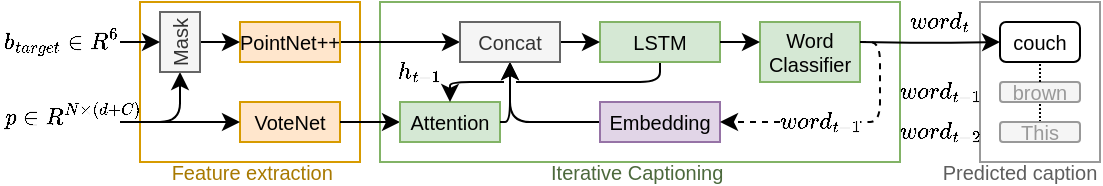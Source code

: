 <mxfile version="13.4.5" type="device"><diagram id="kZb77gxnURajdgShV5A9" name="Page-1"><mxGraphModel dx="825" dy="474" grid="1" gridSize="10" guides="1" tooltips="1" connect="1" arrows="1" fold="1" page="1" pageScale="1" pageWidth="827" pageHeight="1169" math="1" shadow="0"><root><mxCell id="0"/><mxCell id="1" parent="0"/><mxCell id="pNkrypJijbuyW5h-Bm0P-1" value="Attention" parent="0"/><mxCell id="pNkrypJijbuyW5h-Bm0P-2" value="" style="rounded=0;whiteSpace=wrap;html=1;glass=0;comic=0;strokeColor=#82b366;strokeWidth=1;fillColor=none;fontSize=10;" vertex="1" parent="pNkrypJijbuyW5h-Bm0P-1"><mxGeometry x="890" y="480" width="260" height="80" as="geometry"/></mxCell><mxCell id="pNkrypJijbuyW5h-Bm0P-3" value="" style="rounded=0;whiteSpace=wrap;html=1;glass=0;comic=0;strokeColor=#d79b00;fillColor=none;fontSize=10;strokeWidth=1;" vertex="1" parent="pNkrypJijbuyW5h-Bm0P-1"><mxGeometry x="770" y="480" width="110" height="80" as="geometry"/></mxCell><mxCell id="pNkrypJijbuyW5h-Bm0P-4" value="&lt;font style=&quot;font-size: 10px;&quot;&gt;VoteNet&lt;br style=&quot;font-size: 10px;&quot;&gt;&lt;/font&gt;" style="rounded=0;whiteSpace=wrap;html=1;fillColor=#ffe6cc;strokeColor=#d79b00;fontSize=10;" vertex="1" parent="pNkrypJijbuyW5h-Bm0P-1"><mxGeometry x="820" y="530" width="50" height="20" as="geometry"/></mxCell><mxCell id="pNkrypJijbuyW5h-Bm0P-5" value="Feature extraction&amp;nbsp;" style="text;html=1;strokeColor=none;fillColor=none;align=center;verticalAlign=middle;whiteSpace=wrap;rounded=0;glass=0;comic=0;fontSize=10;fontColor=#A87900;" vertex="1" parent="pNkrypJijbuyW5h-Bm0P-1"><mxGeometry x="775" y="560" width="105" height="10" as="geometry"/></mxCell><mxCell id="pNkrypJijbuyW5h-Bm0P-6" value="" style="endArrow=classic;html=1;exitX=1;exitY=0.5;exitDx=0;exitDy=0;fontSize=10;" edge="1" parent="pNkrypJijbuyW5h-Bm0P-1" source="pNkrypJijbuyW5h-Bm0P-4" target="pNkrypJijbuyW5h-Bm0P-14"><mxGeometry width="50" height="50" relative="1" as="geometry"><mxPoint x="740" y="500.0" as="sourcePoint"/><mxPoint x="770.0" y="500" as="targetPoint"/></mxGeometry></mxCell><mxCell id="pNkrypJijbuyW5h-Bm0P-7" value="" style="edgeStyle=orthogonalEdgeStyle;rounded=0;orthogonalLoop=1;jettySize=auto;html=1;fontSize=10;entryX=0;entryY=0.5;entryDx=0;entryDy=0;" edge="1" parent="pNkrypJijbuyW5h-Bm0P-1" source="pNkrypJijbuyW5h-Bm0P-8" target="pNkrypJijbuyW5h-Bm0P-76"><mxGeometry relative="1" as="geometry"><mxPoint x="850" y="500" as="targetPoint"/></mxGeometry></mxCell><mxCell id="pNkrypJijbuyW5h-Bm0P-8" value="&lt;font style=&quot;font-size: 10px;&quot;&gt;PointNet++&lt;br style=&quot;font-size: 10px;&quot;&gt;&lt;/font&gt;" style="rounded=0;whiteSpace=wrap;html=1;fillColor=#ffe6cc;strokeColor=#d79b00;fontSize=10;" vertex="1" parent="pNkrypJijbuyW5h-Bm0P-1"><mxGeometry x="820" y="490" width="50" height="20" as="geometry"/></mxCell><mxCell id="pNkrypJijbuyW5h-Bm0P-9" style="edgeStyle=orthogonalEdgeStyle;rounded=1;orthogonalLoop=1;jettySize=auto;html=1;fontSize=10;entryX=0;entryY=0.5;entryDx=0;entryDy=0;" edge="1" parent="pNkrypJijbuyW5h-Bm0P-1" target="pNkrypJijbuyW5h-Bm0P-11"><mxGeometry relative="1" as="geometry"><mxPoint x="770" y="540" as="sourcePoint"/><Array as="points"><mxPoint x="790" y="540"/></Array></mxGeometry></mxCell><mxCell id="pNkrypJijbuyW5h-Bm0P-10" value="" style="edgeStyle=orthogonalEdgeStyle;rounded=1;orthogonalLoop=1;jettySize=auto;html=1;fontSize=10;" edge="1" parent="pNkrypJijbuyW5h-Bm0P-1" source="pNkrypJijbuyW5h-Bm0P-11" target="pNkrypJijbuyW5h-Bm0P-8"><mxGeometry relative="1" as="geometry"/></mxCell><mxCell id="pNkrypJijbuyW5h-Bm0P-11" value="&lt;font style=&quot;font-size: 10px;&quot;&gt;Mask&lt;/font&gt;" style="rounded=0;whiteSpace=wrap;html=1;fillColor=#f5f5f5;strokeColor=#666666;fontColor=#333333;fontSize=10;rotation=-90;" vertex="1" parent="pNkrypJijbuyW5h-Bm0P-1"><mxGeometry x="775" y="490" width="30" height="20" as="geometry"/></mxCell><mxCell id="pNkrypJijbuyW5h-Bm0P-12" value="Iterative Captioning&amp;nbsp;" style="text;html=1;strokeColor=none;fillColor=none;align=center;verticalAlign=middle;whiteSpace=wrap;rounded=0;glass=0;comic=0;fontSize=10;fontColor=#4C693C;" vertex="1" parent="pNkrypJijbuyW5h-Bm0P-1"><mxGeometry x="890" y="560" width="260" height="10" as="geometry"/></mxCell><mxCell id="pNkrypJijbuyW5h-Bm0P-13" value="" style="endArrow=classic;html=1;entryX=0;entryY=0.5;entryDx=0;entryDy=0;fontSize=10;exitX=1;exitY=0.5;exitDx=0;exitDy=0;" edge="1" parent="pNkrypJijbuyW5h-Bm0P-1"><mxGeometry width="50" height="50" relative="1" as="geometry"><mxPoint x="760" y="540" as="sourcePoint"/><mxPoint x="820" y="540" as="targetPoint"/></mxGeometry></mxCell><mxCell id="pNkrypJijbuyW5h-Bm0P-14" value="&lt;span style=&quot;font-size: 10px;&quot;&gt;Attention&lt;br style=&quot;font-size: 10px;&quot;&gt;&lt;/span&gt;" style="rounded=0;whiteSpace=wrap;html=1;fillColor=#d5e8d4;strokeColor=#82b366;fontSize=10;" vertex="1" parent="pNkrypJijbuyW5h-Bm0P-1"><mxGeometry x="900" y="530" width="50" height="20" as="geometry"/></mxCell><mxCell id="pNkrypJijbuyW5h-Bm0P-15" value="$$h _{t-1}$$" style="text;html=1;strokeColor=none;fillColor=none;align=center;verticalAlign=middle;whiteSpace=wrap;rounded=0;fontSize=10;" vertex="1" parent="pNkrypJijbuyW5h-Bm0P-1"><mxGeometry x="900" y="510" width="20" height="10" as="geometry"/></mxCell><mxCell id="pNkrypJijbuyW5h-Bm0P-16" value="" style="endArrow=classic;html=1;fontSize=10;exitX=1;exitY=0.5;exitDx=0;exitDy=0;entryX=0.5;entryY=0;entryDx=0;entryDy=0;" edge="1" parent="pNkrypJijbuyW5h-Bm0P-1" source="pNkrypJijbuyW5h-Bm0P-62" target="pNkrypJijbuyW5h-Bm0P-11"><mxGeometry width="50" height="50" relative="1" as="geometry"><mxPoint x="740" y="460" as="sourcePoint"/><mxPoint x="790" y="410" as="targetPoint"/></mxGeometry></mxCell><mxCell id="pNkrypJijbuyW5h-Bm0P-17" value="" style="edgeStyle=orthogonalEdgeStyle;rounded=1;orthogonalLoop=1;jettySize=auto;html=1;fontSize=10;entryX=0.5;entryY=1;entryDx=0;entryDy=0;" edge="1" parent="pNkrypJijbuyW5h-Bm0P-1" source="pNkrypJijbuyW5h-Bm0P-77" target="pNkrypJijbuyW5h-Bm0P-76"><mxGeometry relative="1" as="geometry"><mxPoint x="980" y="510" as="targetPoint"/><Array as="points"><mxPoint x="955" y="540"/></Array></mxGeometry></mxCell><mxCell id="pNkrypJijbuyW5h-Bm0P-18" value="" style="endArrow=classic;html=1;fontSize=10;entryX=0.5;entryY=1;entryDx=0;entryDy=0;exitX=1;exitY=0.5;exitDx=0;exitDy=0;" edge="1" parent="pNkrypJijbuyW5h-Bm0P-1" source="pNkrypJijbuyW5h-Bm0P-14" target="pNkrypJijbuyW5h-Bm0P-76"><mxGeometry width="50" height="50" relative="1" as="geometry"><mxPoint x="860" y="490" as="sourcePoint"/><mxPoint x="910" y="440" as="targetPoint"/><Array as="points"><mxPoint x="955" y="540"/></Array></mxGeometry></mxCell><mxCell id="pNkrypJijbuyW5h-Bm0P-19" value="" style="endArrow=classic;html=1;exitX=0.5;exitY=1;exitDx=0;exitDy=0;jumpStyle=gap;fontSize=10;entryX=0.5;entryY=0;entryDx=0;entryDy=0;" edge="1" parent="pNkrypJijbuyW5h-Bm0P-1" source="pNkrypJijbuyW5h-Bm0P-64" target="pNkrypJijbuyW5h-Bm0P-14"><mxGeometry width="50" height="50" relative="1" as="geometry"><mxPoint x="700" y="550" as="sourcePoint"/><mxPoint x="950" y="470" as="targetPoint"/><Array as="points"><mxPoint x="1030" y="520"/><mxPoint x="925" y="520"/></Array></mxGeometry></mxCell><mxCell id="pNkrypJijbuyW5h-Bm0P-20" value="VoteNet" visible="0" parent="0"/><mxCell id="pNkrypJijbuyW5h-Bm0P-21" value="" style="rounded=0;whiteSpace=wrap;html=1;glass=0;comic=0;strokeColor=#d79b00;fillColor=none;fontSize=13;strokeWidth=2;" vertex="1" parent="pNkrypJijbuyW5h-Bm0P-20"><mxGeometry x="860" y="660" width="260" height="120" as="geometry"/></mxCell><mxCell id="pNkrypJijbuyW5h-Bm0P-22" value="&lt;font style=&quot;font-size: 13px;&quot;&gt;VoteNet&lt;br style=&quot;font-size: 13px;&quot;&gt;&lt;/font&gt;" style="rounded=0;whiteSpace=wrap;html=1;fillColor=#ffe6cc;strokeColor=#d79b00;fontSize=13;" vertex="1" parent="pNkrypJijbuyW5h-Bm0P-20"><mxGeometry x="870" y="670" width="80" height="40" as="geometry"/></mxCell><mxCell id="pNkrypJijbuyW5h-Bm0P-23" value="Feature extraction&amp;nbsp;" style="text;html=1;strokeColor=none;fillColor=none;align=center;verticalAlign=middle;whiteSpace=wrap;rounded=0;glass=0;comic=0;fontSize=13;fontColor=#A87900;" vertex="1" parent="pNkrypJijbuyW5h-Bm0P-20"><mxGeometry x="860" y="780" width="260" height="20" as="geometry"/></mxCell><mxCell id="pNkrypJijbuyW5h-Bm0P-24" value="&lt;font style=&quot;font-size: 13px;&quot;&gt;Avg Pool&lt;/font&gt;" style="rounded=0;whiteSpace=wrap;html=1;fillColor=#f5f5f5;strokeColor=#666666;fontColor=#333333;fontSize=13;" vertex="1" parent="pNkrypJijbuyW5h-Bm0P-20"><mxGeometry x="970" y="610" width="70" height="20" as="geometry"/></mxCell><mxCell id="pNkrypJijbuyW5h-Bm0P-25" value="" style="edgeStyle=orthogonalEdgeStyle;rounded=0;orthogonalLoop=1;jettySize=auto;html=1;fontSize=13;fontColor=#999999;entryX=0;entryY=0.5;entryDx=0;entryDy=0;" edge="1" parent="pNkrypJijbuyW5h-Bm0P-20" source="pNkrypJijbuyW5h-Bm0P-24" target="pNkrypJijbuyW5h-Bm0P-76"><mxGeometry relative="1" as="geometry"><mxPoint x="1000" y="690" as="targetPoint"/></mxGeometry></mxCell><mxCell id="pNkrypJijbuyW5h-Bm0P-26" value="" style="group" vertex="1" connectable="0" parent="pNkrypJijbuyW5h-Bm0P-20"><mxGeometry x="980" y="670" width="50" height="40" as="geometry"/></mxCell><mxCell id="pNkrypJijbuyW5h-Bm0P-27" value="" style="rounded=0;whiteSpace=wrap;html=1;fillColor=#ffe6cc;strokeColor=#d79b00;" vertex="1" parent="pNkrypJijbuyW5h-Bm0P-26"><mxGeometry width="50" height="10" as="geometry"/></mxCell><mxCell id="pNkrypJijbuyW5h-Bm0P-28" value="" style="rounded=0;whiteSpace=wrap;html=1;fillColor=#ffe6cc;strokeColor=#d79b00;" vertex="1" parent="pNkrypJijbuyW5h-Bm0P-26"><mxGeometry y="10" width="50" height="10" as="geometry"/></mxCell><mxCell id="pNkrypJijbuyW5h-Bm0P-29" value="" style="rounded=0;whiteSpace=wrap;html=1;fillColor=#ffe6cc;strokeColor=#d79b00;" vertex="1" parent="pNkrypJijbuyW5h-Bm0P-26"><mxGeometry y="20" width="50" height="10" as="geometry"/></mxCell><mxCell id="pNkrypJijbuyW5h-Bm0P-30" value="" style="rounded=0;whiteSpace=wrap;html=1;fillColor=#ffe6cc;strokeColor=#d79b00;" vertex="1" parent="pNkrypJijbuyW5h-Bm0P-26"><mxGeometry y="30" width="50" height="10" as="geometry"/></mxCell><mxCell id="pNkrypJijbuyW5h-Bm0P-31" value="$$obj\_feats$$" style="text;html=1;strokeColor=none;fillColor=none;align=center;verticalAlign=middle;whiteSpace=wrap;rounded=0;" vertex="1" parent="pNkrypJijbuyW5h-Bm0P-20"><mxGeometry x="980" y="710" width="50" height="20" as="geometry"/></mxCell><mxCell id="pNkrypJijbuyW5h-Bm0P-32" value="" style="endArrow=classic;html=1;exitX=1;exitY=0.5;exitDx=0;exitDy=0;entryX=0;entryY=0;entryDx=0;entryDy=0;" edge="1" parent="pNkrypJijbuyW5h-Bm0P-20" source="pNkrypJijbuyW5h-Bm0P-22" target="pNkrypJijbuyW5h-Bm0P-29"><mxGeometry width="50" height="50" relative="1" as="geometry"><mxPoint x="966" y="810" as="sourcePoint"/><mxPoint x="970" y="810" as="targetPoint"/></mxGeometry></mxCell><mxCell id="pNkrypJijbuyW5h-Bm0P-33" value="" style="endArrow=classic;html=1;exitX=0.5;exitY=0;exitDx=0;exitDy=0;" edge="1" parent="pNkrypJijbuyW5h-Bm0P-20" source="pNkrypJijbuyW5h-Bm0P-27" target="pNkrypJijbuyW5h-Bm0P-24"><mxGeometry width="50" height="50" relative="1" as="geometry"><mxPoint x="1060" y="890" as="sourcePoint"/><mxPoint x="1110" y="840" as="targetPoint"/></mxGeometry></mxCell><mxCell id="pNkrypJijbuyW5h-Bm0P-34" value="" style="edgeStyle=orthogonalEdgeStyle;rounded=0;orthogonalLoop=1;jettySize=auto;html=1;entryX=0;entryY=0.5;entryDx=0;entryDy=0;" edge="1" parent="pNkrypJijbuyW5h-Bm0P-20" source="pNkrypJijbuyW5h-Bm0P-35" target="pNkrypJijbuyW5h-Bm0P-40"><mxGeometry relative="1" as="geometry"><mxPoint x="984" y="770" as="targetPoint"/></mxGeometry></mxCell><mxCell id="pNkrypJijbuyW5h-Bm0P-35" value="&lt;font style=&quot;font-size: 13px;&quot;&gt;PointNet++&lt;br style=&quot;font-size: 13px;&quot;&gt;&lt;/font&gt;" style="rounded=0;whiteSpace=wrap;html=1;fillColor=#ffe6cc;strokeColor=#d79b00;fontSize=13;" vertex="1" parent="pNkrypJijbuyW5h-Bm0P-20"><mxGeometry x="870" y="730" width="80" height="40" as="geometry"/></mxCell><mxCell id="pNkrypJijbuyW5h-Bm0P-36" style="edgeStyle=orthogonalEdgeStyle;rounded=1;orthogonalLoop=1;jettySize=auto;html=1;" edge="1" parent="pNkrypJijbuyW5h-Bm0P-20" target="pNkrypJijbuyW5h-Bm0P-39"><mxGeometry relative="1" as="geometry"><mxPoint x="800" y="690" as="sourcePoint"/></mxGeometry></mxCell><mxCell id="pNkrypJijbuyW5h-Bm0P-37" value="" style="edgeStyle=orthogonalEdgeStyle;rounded=1;orthogonalLoop=1;jettySize=auto;html=1;" edge="1" parent="pNkrypJijbuyW5h-Bm0P-20" target="pNkrypJijbuyW5h-Bm0P-39"><mxGeometry relative="1" as="geometry"><mxPoint x="800" y="750" as="sourcePoint"/></mxGeometry></mxCell><mxCell id="pNkrypJijbuyW5h-Bm0P-38" value="" style="edgeStyle=orthogonalEdgeStyle;rounded=1;orthogonalLoop=1;jettySize=auto;html=1;" edge="1" parent="pNkrypJijbuyW5h-Bm0P-20" source="pNkrypJijbuyW5h-Bm0P-39" target="pNkrypJijbuyW5h-Bm0P-35"><mxGeometry relative="1" as="geometry"/></mxCell><mxCell id="pNkrypJijbuyW5h-Bm0P-39" value="&lt;font style=&quot;font-size: 13px;&quot;&gt;Mask&lt;/font&gt;" style="rounded=0;whiteSpace=wrap;html=1;fillColor=#f5f5f5;strokeColor=#666666;fontColor=#333333;fontSize=13;rotation=-90;" vertex="1" parent="pNkrypJijbuyW5h-Bm0P-20"><mxGeometry x="800" y="740" width="60" height="20" as="geometry"/></mxCell><mxCell id="pNkrypJijbuyW5h-Bm0P-40" value="" style="rounded=0;whiteSpace=wrap;html=1;fillColor=#ffe6cc;strokeColor=#d79b00;" vertex="1" parent="pNkrypJijbuyW5h-Bm0P-20"><mxGeometry x="980" y="745" width="50" height="10" as="geometry"/></mxCell><mxCell id="pNkrypJijbuyW5h-Bm0P-41" value="$$feats$$" style="text;html=1;strokeColor=none;fillColor=none;align=center;verticalAlign=middle;whiteSpace=wrap;rounded=0;" vertex="1" parent="pNkrypJijbuyW5h-Bm0P-20"><mxGeometry x="985" y="755" width="40" height="20" as="geometry"/></mxCell><mxCell id="pNkrypJijbuyW5h-Bm0P-42" value="" style="endArrow=classic;html=1;entryX=0.5;entryY=1;entryDx=0;entryDy=0;exitX=1;exitY=0.5;exitDx=0;exitDy=0;" edge="1" parent="pNkrypJijbuyW5h-Bm0P-20" source="pNkrypJijbuyW5h-Bm0P-40" target="pNkrypJijbuyW5h-Bm0P-76"><mxGeometry width="50" height="50" relative="1" as="geometry"><mxPoint x="1190" y="810" as="sourcePoint"/><mxPoint x="1240" y="760" as="targetPoint"/><Array as="points"><mxPoint x="1100" y="750"/></Array></mxGeometry></mxCell><mxCell id="pNkrypJijbuyW5h-Bm0P-43" value="" style="rounded=0;whiteSpace=wrap;html=1;glass=0;comic=0;strokeColor=#82b366;strokeWidth=2;fillColor=none;fontSize=13;" vertex="1" parent="pNkrypJijbuyW5h-Bm0P-20"><mxGeometry x="960" y="540" width="380" height="110" as="geometry"/></mxCell><mxCell id="pNkrypJijbuyW5h-Bm0P-44" value="Iterative Captioning&amp;nbsp;" style="text;html=1;strokeColor=none;fillColor=none;align=center;verticalAlign=middle;whiteSpace=wrap;rounded=0;glass=0;comic=0;fontSize=13;fontColor=#4C693C;" vertex="1" parent="pNkrypJijbuyW5h-Bm0P-20"><mxGeometry x="960" y="520" width="390" height="20" as="geometry"/></mxCell><mxCell id="pNkrypJijbuyW5h-Bm0P-45" value="PointNet" visible="0" parent="0"/><mxCell id="pNkrypJijbuyW5h-Bm0P-46" value="Feature extraction&amp;nbsp;" style="text;html=1;strokeColor=none;fillColor=none;align=center;verticalAlign=middle;whiteSpace=wrap;rounded=0;glass=0;comic=0;fontSize=13;fontColor=#A87900;" vertex="1" parent="pNkrypJijbuyW5h-Bm0P-45"><mxGeometry x="860" y="720" width="260" height="20" as="geometry"/></mxCell><mxCell id="pNkrypJijbuyW5h-Bm0P-47" value="" style="rounded=0;whiteSpace=wrap;html=1;glass=0;comic=0;strokeColor=#d79b00;fillColor=none;fontSize=13;strokeWidth=2;" vertex="1" parent="pNkrypJijbuyW5h-Bm0P-45"><mxGeometry x="860" y="660" width="260" height="60" as="geometry"/></mxCell><mxCell id="pNkrypJijbuyW5h-Bm0P-48" value="" style="edgeStyle=orthogonalEdgeStyle;rounded=0;orthogonalLoop=1;jettySize=auto;html=1;entryX=0;entryY=0.5;entryDx=0;entryDy=0;" edge="1" parent="pNkrypJijbuyW5h-Bm0P-45" source="pNkrypJijbuyW5h-Bm0P-49" target="pNkrypJijbuyW5h-Bm0P-54"><mxGeometry relative="1" as="geometry"><mxPoint x="984" y="690" as="targetPoint"/></mxGeometry></mxCell><mxCell id="pNkrypJijbuyW5h-Bm0P-49" value="&lt;font style=&quot;font-size: 13px;&quot;&gt;PointNet++&lt;br style=&quot;font-size: 13px;&quot;&gt;&lt;/font&gt;" style="rounded=0;whiteSpace=wrap;html=1;fillColor=#ffe6cc;strokeColor=#d79b00;fontSize=13;" vertex="1" parent="pNkrypJijbuyW5h-Bm0P-45"><mxGeometry x="870" y="670" width="80" height="40" as="geometry"/></mxCell><mxCell id="pNkrypJijbuyW5h-Bm0P-50" style="edgeStyle=orthogonalEdgeStyle;rounded=1;orthogonalLoop=1;jettySize=auto;html=1;" edge="1" parent="pNkrypJijbuyW5h-Bm0P-45" target="pNkrypJijbuyW5h-Bm0P-53"><mxGeometry relative="1" as="geometry"><mxPoint x="800" y="690" as="sourcePoint"/></mxGeometry></mxCell><mxCell id="pNkrypJijbuyW5h-Bm0P-51" value="" style="edgeStyle=orthogonalEdgeStyle;rounded=1;orthogonalLoop=1;jettySize=auto;html=1;" edge="1" parent="pNkrypJijbuyW5h-Bm0P-45" target="pNkrypJijbuyW5h-Bm0P-53"><mxGeometry relative="1" as="geometry"><mxPoint x="800" y="750" as="sourcePoint"/><Array as="points"><mxPoint x="800" y="750"/><mxPoint x="830" y="750"/></Array></mxGeometry></mxCell><mxCell id="pNkrypJijbuyW5h-Bm0P-52" value="" style="edgeStyle=orthogonalEdgeStyle;rounded=1;orthogonalLoop=1;jettySize=auto;html=1;" edge="1" parent="pNkrypJijbuyW5h-Bm0P-45" source="pNkrypJijbuyW5h-Bm0P-53" target="pNkrypJijbuyW5h-Bm0P-49"><mxGeometry relative="1" as="geometry"/></mxCell><mxCell id="pNkrypJijbuyW5h-Bm0P-53" value="&lt;font style=&quot;font-size: 13px;&quot;&gt;Mask&lt;/font&gt;" style="rounded=0;whiteSpace=wrap;html=1;fillColor=#f5f5f5;strokeColor=#666666;fontColor=#333333;fontSize=13;rotation=-90;" vertex="1" parent="pNkrypJijbuyW5h-Bm0P-45"><mxGeometry x="800" y="680" width="60" height="20" as="geometry"/></mxCell><mxCell id="pNkrypJijbuyW5h-Bm0P-54" value="" style="rounded=0;whiteSpace=wrap;html=1;fillColor=#ffe6cc;strokeColor=#d79b00;" vertex="1" parent="pNkrypJijbuyW5h-Bm0P-45"><mxGeometry x="980" y="685" width="50" height="10" as="geometry"/></mxCell><mxCell id="pNkrypJijbuyW5h-Bm0P-55" value="$$feats$$" style="text;html=1;strokeColor=none;fillColor=none;align=center;verticalAlign=middle;whiteSpace=wrap;rounded=0;" vertex="1" parent="pNkrypJijbuyW5h-Bm0P-45"><mxGeometry x="985" y="695" width="40" height="20" as="geometry"/></mxCell><mxCell id="pNkrypJijbuyW5h-Bm0P-56" value="" style="endArrow=classic;html=1;entryX=0.5;entryY=1;entryDx=0;entryDy=0;exitX=1;exitY=0.5;exitDx=0;exitDy=0;" edge="1" parent="pNkrypJijbuyW5h-Bm0P-45" source="pNkrypJijbuyW5h-Bm0P-54" target="pNkrypJijbuyW5h-Bm0P-76"><mxGeometry width="50" height="50" relative="1" as="geometry"><mxPoint x="1100" y="820" as="sourcePoint"/><mxPoint x="1150" y="770" as="targetPoint"/><Array as="points"><mxPoint x="1100" y="690"/></Array></mxGeometry></mxCell><mxCell id="pNkrypJijbuyW5h-Bm0P-57" value="" style="rounded=0;whiteSpace=wrap;html=1;glass=0;comic=0;strokeColor=#82b366;strokeWidth=2;fillColor=none;fontSize=13;" vertex="1" parent="pNkrypJijbuyW5h-Bm0P-45"><mxGeometry x="1050" y="540" width="290" height="110" as="geometry"/></mxCell><mxCell id="pNkrypJijbuyW5h-Bm0P-58" value="Iterative Captioning&amp;nbsp;" style="text;html=1;strokeColor=none;fillColor=none;align=center;verticalAlign=middle;whiteSpace=wrap;rounded=0;glass=0;comic=0;fontSize=13;fontColor=#4C693C;" vertex="1" parent="pNkrypJijbuyW5h-Bm0P-45"><mxGeometry x="1050" y="520" width="290" height="20" as="geometry"/></mxCell><mxCell id="pNkrypJijbuyW5h-Bm0P-59" parent="0"/><mxCell id="pNkrypJijbuyW5h-Bm0P-60" value="" style="rounded=0;whiteSpace=wrap;html=1;glass=0;comic=0;strokeColor=#999999;strokeWidth=1;fillColor=none;gradientColor=none;fontSize=10;fontColor=#A87900;" vertex="1" parent="pNkrypJijbuyW5h-Bm0P-59"><mxGeometry x="1190" y="480" width="60" height="80" as="geometry"/></mxCell><mxCell id="pNkrypJijbuyW5h-Bm0P-61" value="$$\mathit{p} \in R^{N\times(d+C)}$$" style="text;html=1;strokeColor=none;fillColor=none;align=left;verticalAlign=middle;whiteSpace=wrap;rounded=0;fontSize=10;" vertex="1" parent="pNkrypJijbuyW5h-Bm0P-59"><mxGeometry x="700" y="527" width="60" height="20" as="geometry"/></mxCell><mxCell id="pNkrypJijbuyW5h-Bm0P-62" value="$$b_{target} \in R^{6}$$" style="text;html=1;strokeColor=none;fillColor=none;align=left;verticalAlign=middle;whiteSpace=wrap;rounded=0;fontSize=10;" vertex="1" parent="pNkrypJijbuyW5h-Bm0P-59"><mxGeometry x="700" y="490" width="60" height="20" as="geometry"/></mxCell><mxCell id="pNkrypJijbuyW5h-Bm0P-63" value="" style="endArrow=classic;html=1;entryX=0;entryY=0.5;entryDx=0;entryDy=0;" edge="1" parent="pNkrypJijbuyW5h-Bm0P-59" target="pNkrypJijbuyW5h-Bm0P-22"><mxGeometry width="50" height="50" relative="1" as="geometry"><mxPoint x="800" y="690" as="sourcePoint"/><mxPoint x="850.0" y="809.84" as="targetPoint"/></mxGeometry></mxCell><mxCell id="pNkrypJijbuyW5h-Bm0P-64" value="&lt;font style=&quot;font-size: 10px;&quot;&gt;LSTM&lt;/font&gt;" style="rounded=0;whiteSpace=wrap;html=1;fillColor=#d5e8d4;strokeColor=#82b366;fontSize=10;" vertex="1" parent="pNkrypJijbuyW5h-Bm0P-59"><mxGeometry x="1000" y="490" width="60" height="20" as="geometry"/></mxCell><mxCell id="pNkrypJijbuyW5h-Bm0P-65" value="" style="edgeStyle=orthogonalEdgeStyle;rounded=1;orthogonalLoop=1;jettySize=auto;html=1;entryX=0;entryY=0.5;entryDx=0;entryDy=0;fontSize=10;" edge="1" parent="pNkrypJijbuyW5h-Bm0P-59" target="pNkrypJijbuyW5h-Bm0P-68"><mxGeometry relative="1" as="geometry"><mxPoint x="1233" y="480" as="targetPoint"/><mxPoint x="1130" y="500" as="sourcePoint"/><Array as="points"/></mxGeometry></mxCell><mxCell id="pNkrypJijbuyW5h-Bm0P-66" value="&lt;font style=&quot;font-size: 10px;&quot;&gt;Word Classifier&lt;/font&gt;" style="rounded=0;whiteSpace=wrap;html=1;align=center;fillColor=#d5e8d4;strokeColor=#82b366;fontSize=10;" vertex="1" parent="pNkrypJijbuyW5h-Bm0P-59"><mxGeometry x="1080" y="490" width="50" height="30" as="geometry"/></mxCell><mxCell id="pNkrypJijbuyW5h-Bm0P-67" value="" style="endArrow=classic;html=1;fontSize=10;" edge="1" parent="pNkrypJijbuyW5h-Bm0P-59"><mxGeometry width="50" height="50" relative="1" as="geometry"><mxPoint x="1060" y="500" as="sourcePoint"/><mxPoint x="1080" y="500" as="targetPoint"/></mxGeometry></mxCell><mxCell id="pNkrypJijbuyW5h-Bm0P-68" value="couch" style="rounded=1;whiteSpace=wrap;html=1;fontSize=10;glass=0;comic=0;" vertex="1" parent="pNkrypJijbuyW5h-Bm0P-59"><mxGeometry x="1200" y="490" width="40" height="20" as="geometry"/></mxCell><mxCell id="pNkrypJijbuyW5h-Bm0P-69" value="brown" style="rounded=1;whiteSpace=wrap;html=1;fontSize=10;fillColor=#f5f5f5;strokeColor=#999999;fontColor=#999999;gradientColor=none;" vertex="1" parent="pNkrypJijbuyW5h-Bm0P-59"><mxGeometry x="1200" y="520" width="40" height="10" as="geometry"/></mxCell><mxCell id="pNkrypJijbuyW5h-Bm0P-70" value="" style="endArrow=none;html=1;fontSize=10;fontColor=#999999;entryX=0.5;entryY=1;entryDx=0;entryDy=0;exitX=0.5;exitY=0;exitDx=0;exitDy=0;dashed=1;dashPattern=1 1;" edge="1" parent="pNkrypJijbuyW5h-Bm0P-59" source="pNkrypJijbuyW5h-Bm0P-72" target="pNkrypJijbuyW5h-Bm0P-69"><mxGeometry width="50" height="50" relative="1" as="geometry"><mxPoint x="1231.5" y="540" as="sourcePoint"/><mxPoint x="1310" y="650" as="targetPoint"/></mxGeometry></mxCell><mxCell id="pNkrypJijbuyW5h-Bm0P-71" value="" style="endArrow=none;html=1;fontSize=10;fontColor=#999999;entryX=0.5;entryY=1;entryDx=0;entryDy=0;exitX=0.5;exitY=0;exitDx=0;exitDy=0;dashed=1;dashPattern=1 1;" edge="1" parent="pNkrypJijbuyW5h-Bm0P-59" source="pNkrypJijbuyW5h-Bm0P-69" target="pNkrypJijbuyW5h-Bm0P-68"><mxGeometry width="50" height="50" relative="1" as="geometry"><mxPoint x="1241.5" y="570" as="sourcePoint"/><mxPoint x="1241.5" y="560" as="targetPoint"/></mxGeometry></mxCell><mxCell id="pNkrypJijbuyW5h-Bm0P-72" value="This" style="rounded=1;whiteSpace=wrap;html=1;fontSize=10;fillColor=#f5f5f5;strokeColor=#999999;fontColor=#999999;gradientColor=none;" vertex="1" parent="pNkrypJijbuyW5h-Bm0P-59"><mxGeometry x="1200" y="540" width="40" height="10" as="geometry"/></mxCell><mxCell id="pNkrypJijbuyW5h-Bm0P-73" value="Predicted caption" style="text;html=1;strokeColor=none;fillColor=none;align=center;verticalAlign=middle;whiteSpace=wrap;rounded=0;glass=0;comic=0;fontSize=10;fontColor=#5E5E5E;rotation=0;" vertex="1" parent="pNkrypJijbuyW5h-Bm0P-59"><mxGeometry x="1170" y="560" width="80" height="10" as="geometry"/></mxCell><mxCell id="pNkrypJijbuyW5h-Bm0P-74" value="$$word_t$$" style="text;html=1;strokeColor=none;fillColor=none;align=center;verticalAlign=middle;whiteSpace=wrap;rounded=0;fontSize=10;" vertex="1" parent="pNkrypJijbuyW5h-Bm0P-59"><mxGeometry x="1150" y="480" width="40" height="20" as="geometry"/></mxCell><mxCell id="pNkrypJijbuyW5h-Bm0P-75" value="" style="edgeStyle=orthogonalEdgeStyle;rounded=0;orthogonalLoop=1;jettySize=auto;html=1;fontSize=10;" edge="1" parent="pNkrypJijbuyW5h-Bm0P-59" source="pNkrypJijbuyW5h-Bm0P-76"><mxGeometry relative="1" as="geometry"><Array as="points"/><mxPoint x="1000" y="500" as="targetPoint"/></mxGeometry></mxCell><mxCell id="pNkrypJijbuyW5h-Bm0P-76" value="&lt;font style=&quot;font-size: 10px;&quot;&gt;Concat&lt;/font&gt;" style="rounded=0;whiteSpace=wrap;html=1;fillColor=#f5f5f5;strokeColor=#666666;fontColor=#333333;fontSize=10;" vertex="1" parent="pNkrypJijbuyW5h-Bm0P-59"><mxGeometry x="930" y="490" width="50" height="20" as="geometry"/></mxCell><mxCell id="pNkrypJijbuyW5h-Bm0P-77" value="Embedding" style="rounded=0;whiteSpace=wrap;html=1;fillColor=#e1d5e7;strokeColor=#9673a6;fontSize=10;" vertex="1" parent="pNkrypJijbuyW5h-Bm0P-59"><mxGeometry x="1000" y="530" width="60" height="20" as="geometry"/></mxCell><mxCell id="pNkrypJijbuyW5h-Bm0P-78" value="" style="endArrow=classic;html=1;entryX=1;entryY=0.5;entryDx=0;entryDy=0;dashed=1;exitX=0;exitY=0.5;exitDx=0;exitDy=0;fontSize=10;" edge="1" parent="pNkrypJijbuyW5h-Bm0P-59" source="pNkrypJijbuyW5h-Bm0P-79" target="pNkrypJijbuyW5h-Bm0P-77"><mxGeometry width="50" height="50" relative="1" as="geometry"><mxPoint x="1140" y="543" as="sourcePoint"/><mxPoint x="1370" y="475" as="targetPoint"/></mxGeometry></mxCell><mxCell id="pNkrypJijbuyW5h-Bm0P-79" value="$$word_{t-1}$$" style="text;html=1;strokeColor=none;fillColor=none;align=center;verticalAlign=middle;whiteSpace=wrap;rounded=0;fontSize=10;" vertex="1" parent="pNkrypJijbuyW5h-Bm0P-59"><mxGeometry x="1090" y="530" width="40" height="20" as="geometry"/></mxCell><mxCell id="pNkrypJijbuyW5h-Bm0P-80" value="" style="endArrow=none;dashed=1;html=1;entryX=1;entryY=0.5;entryDx=0;entryDy=0;fontSize=10;" edge="1" parent="pNkrypJijbuyW5h-Bm0P-59" target="pNkrypJijbuyW5h-Bm0P-79"><mxGeometry width="50" height="50" relative="1" as="geometry"><mxPoint x="1130" y="500" as="sourcePoint"/><mxPoint x="1360" y="460" as="targetPoint"/><Array as="points"><mxPoint x="1140" y="500"/><mxPoint x="1140" y="540"/></Array></mxGeometry></mxCell><mxCell id="pNkrypJijbuyW5h-Bm0P-81" value="$$word_{t-2}$$" style="text;html=1;strokeColor=none;fillColor=none;align=center;verticalAlign=middle;whiteSpace=wrap;rounded=0;fontSize=10;" vertex="1" parent="pNkrypJijbuyW5h-Bm0P-59"><mxGeometry x="1150" y="540" width="40" height="10" as="geometry"/></mxCell><mxCell id="pNkrypJijbuyW5h-Bm0P-82" value="$$word_{t-1}$$" style="text;html=1;strokeColor=none;fillColor=none;align=center;verticalAlign=middle;whiteSpace=wrap;rounded=0;fontSize=10;" vertex="1" parent="pNkrypJijbuyW5h-Bm0P-59"><mxGeometry x="1150" y="520" width="40" height="10" as="geometry"/></mxCell></root></mxGraphModel></diagram></mxfile>
